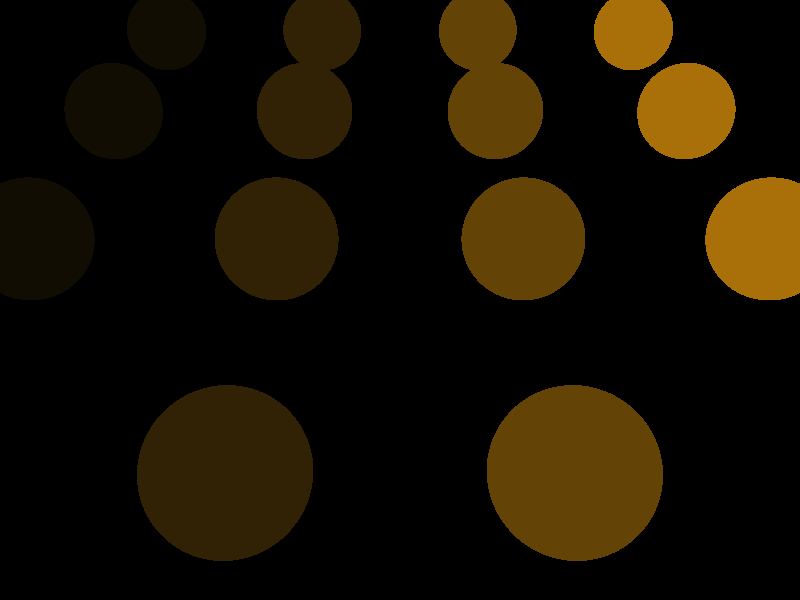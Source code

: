 sphere 
{ 
	<-5.0, 0, -15>, 0.5
	pigment { color rgb <0.663, 0.435, 0.031>}
	finish 
	{
		ambient 1 
		diffuse 1
		reflection 0.5
		specular 0
		phong_size 1
		roughness 0.5
	}
}

sphere 
{ 
	<-3.0, 0, -15>, 0.5
	pigment { color rgb <0.392, 0.263, 0.024>}
	finish 
	{
		ambient 1 
		diffuse 1
		reflection 0.5
		specular 0
		phong_size 1
		roughness 0.5
	}
}

sphere 
{ 
	<-1.0, 0, -15>, 0.5
	pigment { color rgb <0.196, 0.133, 0.020>}
	finish 
	{
		ambient 1 
		diffuse 1
		reflection 0.5
		specular 0
		phong_size 1
		roughness 0.5
	}
}

sphere 
{ 
	<1.0, 0, -15>, 0.5
	pigment { color rgb <0.067, 0.051, 0.012>}
	finish 
	{
		ambient 1 
		diffuse 1
		reflection 0.5
		specular 0
		phong_size 1
		roughness 0.5
	}
}










sphere 
{ 
	<-5.0, 0, -12>, 0.5
	pigment { color rgb <0.663, 0.435, 0.031>}
	finish 
	{
		ambient 1 
		diffuse 1
		reflection 0.5
		specular 0.125
		phong_size 3
		roughness 0.75
	}
}

sphere 
{ 
	<-3.0, 0, -12>, 0.5
	pigment { color rgb <0.392, 0.263, 0.024>}
	finish 
	{
		ambient 1 
		diffuse 1
		reflection 0.5
		specular 0.125
		phong_size 3
		roughness 0.75
	}
}

sphere 
{ 
	<-1.0, 0, -12>, 0.5
	pigment { color rgb <0.196, 0.133, 0.020>}
	finish 
	{
		ambient 1 
		diffuse 1
		reflection 0.5
		specular 0.125
		phong_size 3
		roughness 0.75
	}
}

sphere 
{ 
	<1.0, 0, -12>, 0.5
	pigment { color rgb <0.067, 0.051, 0.012>}
	finish 
	{
		ambient 1 
		diffuse 1
		reflection 0.5
		specular 0.125
		phong_size 3
		roughness 0.75
	}
}















sphere 
{ 
	<-5.0, 0, -9>, 0.5
	pigment { color rgb <0.663, 0.435, 0.031>}
	finish 
	{
		ambient 1 
		diffuse 1
		reflection 0.5
		specular 0.651
		phong_size 81
		roughness 0.9
	}
}

sphere 
{ 
	<-3.0, 0, -9>, 0.5
	pigment { color rgb <0.392, 0.263, 0.024>}
	finish 
	{
		ambient 1 
		diffuse 1
		reflection 0.5
		specular 0.651
		phong_size 81
		roughness 0.9
	}
}

sphere 
{ 
	<-1.0, 0, -9>, 0.5
	pigment { color rgb <0.196, 0.133, 0.020>}
	finish 
	{
		ambient 1 
		diffuse 1
		reflection 0.5
		specular 0.651
		phong_size 81
		roughness 0.9
	}
}

sphere 
{ 
	<1.0, 0, -9>, 0.5
	pigment { color rgb <0.067, 0.051, 0.012>}
	finish 
	{
		ambient 1 
		diffuse 1
		reflection 0.5
		specular 0.651
		phong_size 81
		roughness 0.9
	}
}













sphere 
{ 
	<-5.0, 0, -6>, 0.5
	pigment { color rgb <0.663, 0.435, 0.031>}
	finish 
	{
		ambient 1 
		diffuse 1
		reflection 0.5
		specular 1
		phong_size 192
		roughness 1
	}
}

sphere 
{ 
	<-3.0, 0, -6>, 0.5
	pigment { color rgb <0.392, 0.263, 0.024>}
	finish 
	{
		ambient 1 
		diffuse 1
		reflection 0.5
		specular 1
		phong_size 192
		roughness 1
	}
}

sphere 
{ 
	<-1.0, 0, -6>, 0.5
	pigment { color rgb <0.196, 0.133, 0.020>}
	finish 
	{
		ambient 1 
		diffuse 1
		reflection 0.5
		specular 1
		phong_size 192
		roughness 1
	}
}

sphere 
{ 
	<1.0, 0, -6>, 0.5
	pigment { color rgb <0.067, 0.051, 0.012>}
	finish 
	{
		ambient 1 
		diffuse 1
		reflection 0.5
		specular 1
		phong_size 192
		roughness 1
	}
}

camera
{
  location <-2, 4, -1>
  look_at <-2, 0, -8>
  angle 40
}

light_source
{
    <-2, 6, 1>, 1
}
